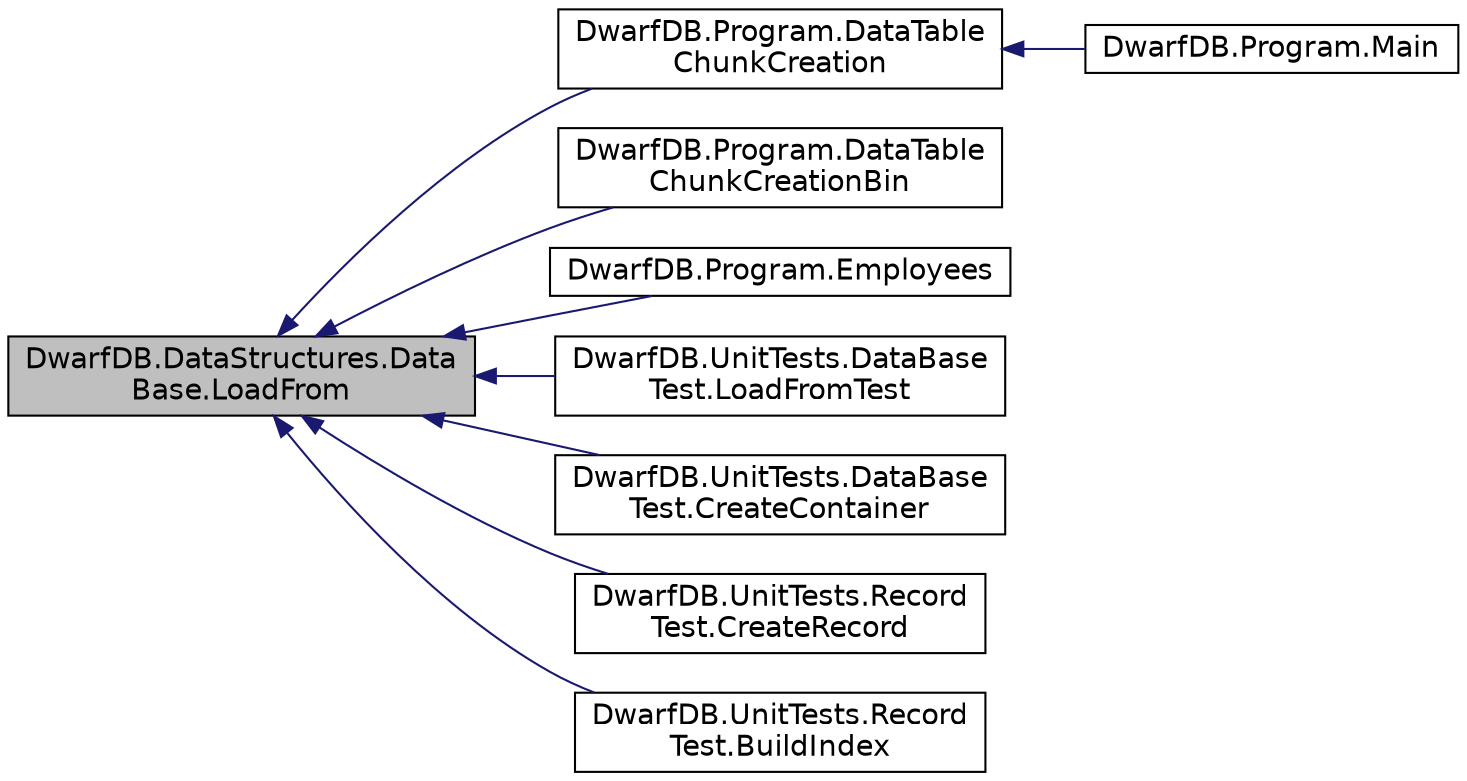 digraph "DwarfDB.DataStructures.DataBase.LoadFrom"
{
  edge [fontname="Helvetica",fontsize="14",labelfontname="Helvetica",labelfontsize="14"];
  node [fontname="Helvetica",fontsize="14",shape=record];
  rankdir="LR";
  Node1 [label="DwarfDB.DataStructures.Data\lBase.LoadFrom",height=0.2,width=0.4,color="black", fillcolor="grey75", style="filled", fontcolor="black"];
  Node1 -> Node2 [dir="back",color="midnightblue",fontsize="14",style="solid",fontname="Helvetica"];
  Node2 [label="DwarfDB.Program.DataTable\lChunkCreation",height=0.2,width=0.4,color="black", fillcolor="white", style="filled",URL="$d2/d9a/class_dwarf_d_b_1_1_program.html#abab621dfeced1fb0c770bd5a1dffe3a6"];
  Node2 -> Node3 [dir="back",color="midnightblue",fontsize="14",style="solid",fontname="Helvetica"];
  Node3 [label="DwarfDB.Program.Main",height=0.2,width=0.4,color="black", fillcolor="white", style="filled",URL="$d2/d9a/class_dwarf_d_b_1_1_program.html#ad191792c625399b2912062074ad4476b"];
  Node1 -> Node4 [dir="back",color="midnightblue",fontsize="14",style="solid",fontname="Helvetica"];
  Node4 [label="DwarfDB.Program.DataTable\lChunkCreationBin",height=0.2,width=0.4,color="black", fillcolor="white", style="filled",URL="$d2/d9a/class_dwarf_d_b_1_1_program.html#a60895b1bdf744fc3697f0055faa754fe"];
  Node1 -> Node5 [dir="back",color="midnightblue",fontsize="14",style="solid",fontname="Helvetica"];
  Node5 [label="DwarfDB.Program.Employees",height=0.2,width=0.4,color="black", fillcolor="white", style="filled",URL="$d2/d9a/class_dwarf_d_b_1_1_program.html#a59b46f2c792386b7eaaf5419cd7656a0"];
  Node1 -> Node6 [dir="back",color="midnightblue",fontsize="14",style="solid",fontname="Helvetica"];
  Node6 [label="DwarfDB.UnitTests.DataBase\lTest.LoadFromTest",height=0.2,width=0.4,color="black", fillcolor="white", style="filled",URL="$dc/db3/class_dwarf_d_b_1_1_unit_tests_1_1_data_base_test.html#acd150f5a1a2989534c6f45ebbd45671f"];
  Node1 -> Node7 [dir="back",color="midnightblue",fontsize="14",style="solid",fontname="Helvetica"];
  Node7 [label="DwarfDB.UnitTests.DataBase\lTest.CreateContainer",height=0.2,width=0.4,color="black", fillcolor="white", style="filled",URL="$dc/db3/class_dwarf_d_b_1_1_unit_tests_1_1_data_base_test.html#ace437d53ee6f4f7d376fbd648bab2d61"];
  Node1 -> Node8 [dir="back",color="midnightblue",fontsize="14",style="solid",fontname="Helvetica"];
  Node8 [label="DwarfDB.UnitTests.Record\lTest.CreateRecord",height=0.2,width=0.4,color="black", fillcolor="white", style="filled",URL="$da/d8c/class_dwarf_d_b_1_1_unit_tests_1_1_record_test.html#a907b0948a207c3deb0d62b1df26bf1f6"];
  Node1 -> Node9 [dir="back",color="midnightblue",fontsize="14",style="solid",fontname="Helvetica"];
  Node9 [label="DwarfDB.UnitTests.Record\lTest.BuildIndex",height=0.2,width=0.4,color="black", fillcolor="white", style="filled",URL="$da/d8c/class_dwarf_d_b_1_1_unit_tests_1_1_record_test.html#af544fca880eb0a0bf19e6e0728c92c64"];
}
